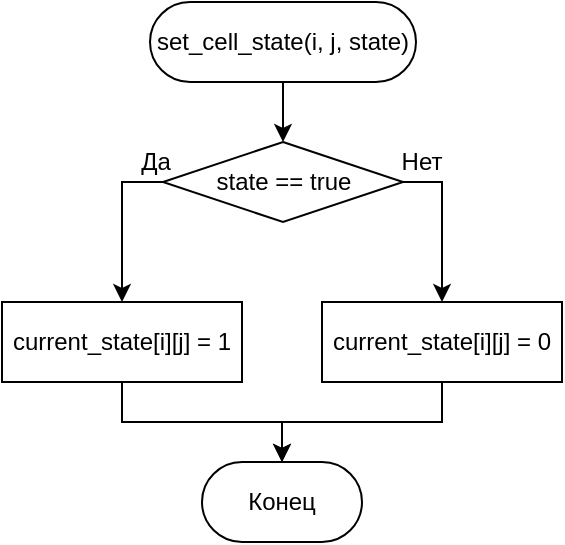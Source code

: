 <mxfile version="15.8.7" type="device"><diagram id="C5RBs43oDa-KdzZeNtuy" name="Page-1"><mxGraphModel dx="3031" dy="1714" grid="1" gridSize="10" guides="1" tooltips="1" connect="1" arrows="1" fold="1" page="1" pageScale="1" pageWidth="827" pageHeight="1169" background="#ffffff" math="0" shadow="0"><root><mxCell id="WIyWlLk6GJQsqaUBKTNV-0"/><mxCell id="WIyWlLk6GJQsqaUBKTNV-1" parent="WIyWlLk6GJQsqaUBKTNV-0"/><mxCell id="h2vDqxo1NukbTAn7EYlA-0" value="set_cell_state(i, j, state)" style="rounded=1;whiteSpace=wrap;html=1;arcSize=50;container=1;" parent="WIyWlLk6GJQsqaUBKTNV-1" vertex="1"><mxGeometry x="-706" y="10" width="133" height="40" as="geometry"><mxRectangle x="230" y="79" width="90" height="20" as="alternateBounds"/></mxGeometry></mxCell><mxCell id="h2vDqxo1NukbTAn7EYlA-1" value="state == true" style="rhombus;whiteSpace=wrap;html=1;" parent="WIyWlLk6GJQsqaUBKTNV-1" vertex="1"><mxGeometry x="-699.5" y="80" width="120" height="40" as="geometry"/></mxCell><mxCell id="h2vDqxo1NukbTAn7EYlA-2" value="" style="endArrow=classic;html=1;rounded=0;exitX=0.5;exitY=1;exitDx=0;exitDy=0;entryX=0.5;entryY=0;entryDx=0;entryDy=0;" parent="WIyWlLk6GJQsqaUBKTNV-1" source="h2vDqxo1NukbTAn7EYlA-0" target="h2vDqxo1NukbTAn7EYlA-1" edge="1"><mxGeometry width="50" height="50" relative="1" as="geometry"><mxPoint x="-500" y="40" as="sourcePoint"/><mxPoint x="-450" y="-10" as="targetPoint"/></mxGeometry></mxCell><mxCell id="h2vDqxo1NukbTAn7EYlA-3" value="current_state[i][j] = 1" style="rounded=0;whiteSpace=wrap;html=1;" parent="WIyWlLk6GJQsqaUBKTNV-1" vertex="1"><mxGeometry x="-780" y="160" width="120" height="40" as="geometry"/></mxCell><mxCell id="h2vDqxo1NukbTAn7EYlA-4" value="current_state[i][j] = 0" style="rounded=0;whiteSpace=wrap;html=1;" parent="WIyWlLk6GJQsqaUBKTNV-1" vertex="1"><mxGeometry x="-620" y="160" width="120" height="40" as="geometry"/></mxCell><mxCell id="h2vDqxo1NukbTAn7EYlA-5" value="" style="endArrow=classic;html=1;rounded=0;entryX=0.5;entryY=0;entryDx=0;entryDy=0;exitX=1;exitY=0.5;exitDx=0;exitDy=0;" parent="WIyWlLk6GJQsqaUBKTNV-1" source="h2vDqxo1NukbTAn7EYlA-1" target="h2vDqxo1NukbTAn7EYlA-4" edge="1"><mxGeometry width="50" height="50" relative="1" as="geometry"><mxPoint x="-530" y="150" as="sourcePoint"/><mxPoint x="-480" y="100" as="targetPoint"/><Array as="points"><mxPoint x="-560" y="100"/></Array></mxGeometry></mxCell><mxCell id="h2vDqxo1NukbTAn7EYlA-6" value="" style="endArrow=classic;html=1;rounded=0;entryX=0.5;entryY=0;entryDx=0;entryDy=0;" parent="WIyWlLk6GJQsqaUBKTNV-1" target="h2vDqxo1NukbTAn7EYlA-3" edge="1"><mxGeometry width="50" height="50" relative="1" as="geometry"><mxPoint x="-699.5" y="100" as="sourcePoint"/><mxPoint x="-649.5" y="50" as="targetPoint"/><Array as="points"><mxPoint x="-720" y="100"/></Array></mxGeometry></mxCell><mxCell id="h2vDqxo1NukbTAn7EYlA-7" value="Да" style="text;html=1;strokeColor=none;fillColor=none;align=center;verticalAlign=middle;whiteSpace=wrap;rounded=0;" parent="WIyWlLk6GJQsqaUBKTNV-1" vertex="1"><mxGeometry x="-733" y="75" width="60" height="30" as="geometry"/></mxCell><mxCell id="h2vDqxo1NukbTAn7EYlA-8" value="Нет" style="text;html=1;strokeColor=none;fillColor=none;align=center;verticalAlign=middle;whiteSpace=wrap;rounded=0;" parent="WIyWlLk6GJQsqaUBKTNV-1" vertex="1"><mxGeometry x="-600" y="75" width="60" height="30" as="geometry"/></mxCell><mxCell id="h2vDqxo1NukbTAn7EYlA-9" value="Конец" style="rounded=1;whiteSpace=wrap;html=1;arcSize=50;" parent="WIyWlLk6GJQsqaUBKTNV-1" vertex="1"><mxGeometry x="-680" y="240" width="80" height="40" as="geometry"/></mxCell><mxCell id="h2vDqxo1NukbTAn7EYlA-10" value="" style="endArrow=classic;html=1;rounded=0;exitX=0.5;exitY=1;exitDx=0;exitDy=0;entryX=0.5;entryY=0;entryDx=0;entryDy=0;" parent="WIyWlLk6GJQsqaUBKTNV-1" source="h2vDqxo1NukbTAn7EYlA-3" target="h2vDqxo1NukbTAn7EYlA-9" edge="1"><mxGeometry width="50" height="50" relative="1" as="geometry"><mxPoint x="-800" y="290" as="sourcePoint"/><mxPoint x="-750" y="240" as="targetPoint"/><Array as="points"><mxPoint x="-720" y="220"/><mxPoint x="-640" y="220"/></Array></mxGeometry></mxCell><mxCell id="h2vDqxo1NukbTAn7EYlA-11" value="" style="endArrow=classic;html=1;rounded=0;exitX=0.5;exitY=1;exitDx=0;exitDy=0;entryX=0.5;entryY=0;entryDx=0;entryDy=0;" parent="WIyWlLk6GJQsqaUBKTNV-1" source="h2vDqxo1NukbTAn7EYlA-4" target="h2vDqxo1NukbTAn7EYlA-9" edge="1"><mxGeometry width="50" height="50" relative="1" as="geometry"><mxPoint x="-430" y="280" as="sourcePoint"/><mxPoint x="-380" y="230" as="targetPoint"/><Array as="points"><mxPoint x="-560" y="220"/><mxPoint x="-640" y="220"/></Array></mxGeometry></mxCell></root></mxGraphModel></diagram></mxfile>